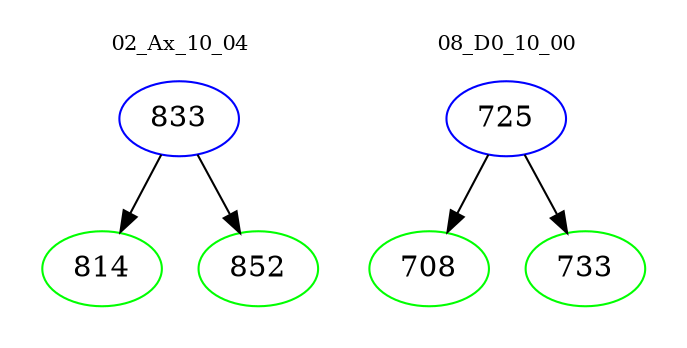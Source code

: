 digraph{
subgraph cluster_0 {
color = white
label = "02_Ax_10_04";
fontsize=10;
T0_833 [label="833", color="blue"]
T0_833 -> T0_814 [color="black"]
T0_814 [label="814", color="green"]
T0_833 -> T0_852 [color="black"]
T0_852 [label="852", color="green"]
}
subgraph cluster_1 {
color = white
label = "08_D0_10_00";
fontsize=10;
T1_725 [label="725", color="blue"]
T1_725 -> T1_708 [color="black"]
T1_708 [label="708", color="green"]
T1_725 -> T1_733 [color="black"]
T1_733 [label="733", color="green"]
}
}

